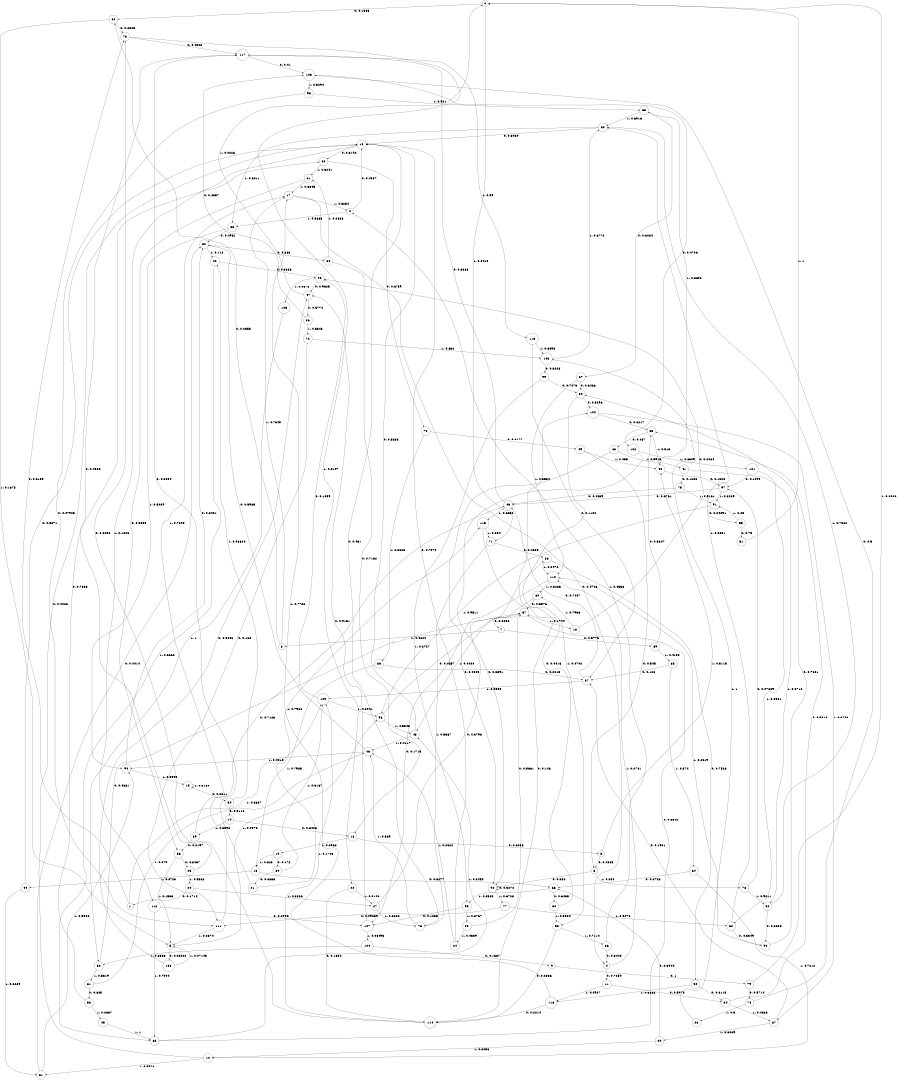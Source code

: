 digraph "ch21randomL10" {
size = "6,8.5";
ratio = "fill";
node [shape = circle];
node [fontsize = 24];
edge [fontsize = 24];
0 -> 83 [label = "0: 0.1585   "];
0 -> 71 [label = "1: 0.8415   "];
1 -> 73 [label = "0: 0.6133   "];
1 -> 109 [label = "1: 0.3867   "];
2 -> 10 [label = "0: 0.4337   "];
2 -> 33 [label = "1: 0.5663   "];
3 -> 6 [label = "0: 0.4885   "];
3 -> 40 [label = "1: 0.5115   "];
4 -> 11 [label = "0: 0.7259   "];
4 -> 110 [label = "1: 0.2741   "];
5 -> 108 [label = "0: 0.06222  "];
5 -> 96 [label = "1: 0.9378   "];
6 -> 92 [label = "0: 0.356    "];
6 -> 78 [label = "1: 0.644    "];
7 -> 69 [label = "0: 0.5776   "];
7 -> 8 [label = "1: 0.4224   "];
8 -> 83 [label = "0: 0.2355   "];
8 -> 17 [label = "1: 0.7645   "];
9 -> 79 [label = "0: 1        "];
10 -> 68 [label = "0: 0.8192   "];
10 -> 112 [label = "1: 0.1808   "];
11 -> 34 [label = "0: 0.5073   "];
11 -> 116 [label = "1: 0.4927   "];
12 -> 10 [label = "0: 0.4028   "];
12 -> 31 [label = "1: 0.5972   "];
13 -> 66 [label = "0: 0.3277   "];
13 -> 44 [label = "1: 0.6723   "];
14 -> 16 [label = "0: 0.6408   "];
14 -> 89 [label = "1: 0.3592   "];
15 -> 54 [label = "0: 0.6811   "];
15 -> 15 [label = "1: 0.3189   "];
16 -> 3 [label = "0: 0.6038   "];
16 -> 19 [label = "1: 0.3962   "];
17 -> 4 [label = "0: 0.4746   "];
17 -> 2 [label = "1: 0.5254   "];
18 -> 93 [label = "0: 0.2064   "];
18 -> 80 [label = "1: 0.7936   "];
19 -> 39 [label = "0: 0.172    "];
19 -> 13 [label = "1: 0.828    "];
20 -> 1 [label = "0: 0.1714   "];
20 -> 27 [label = "1: 0.8286   "];
21 -> 117 [label = "0: 0.2034   "];
21 -> 115 [label = "1: 0.7966   "];
22 -> 114 [label = "0: 0.1854   "];
22 -> 27 [label = "1: 0.8146   "];
23 -> 106 [label = "1: 1        "];
24 -> 10 [label = "0: 0.7378   "];
24 -> 46 [label = "1: 0.2622   "];
25 -> 117 [label = "0: 0.4338   "];
25 -> 20 [label = "1: 0.5662   "];
26 -> 103 [label = "0: 0.4357   "];
26 -> 72 [label = "1: 0.5643   "];
27 -> 38 [label = "0: 0.3798   "];
27 -> 76 [label = "1: 0.6202   "];
28 -> 92 [label = "0: 0.4085   "];
28 -> 41 [label = "1: 0.5915   "];
29 -> 66 [label = "0: 0.3944   "];
29 -> 12 [label = "1: 0.6056   "];
30 -> 100 [label = "0: 0.4416   "];
30 -> 53 [label = "1: 0.5584   "];
31 -> 82 [label = "0: 0.4414   "];
31 -> 94 [label = "1: 0.5586   "];
32 -> 57 [label = "0: 0.4681   "];
32 -> 81 [label = "1: 0.5319   "];
33 -> 82 [label = "0: 0.4961   "];
33 -> 94 [label = "1: 0.5039   "];
34 -> 35 [label = "0: 0.5312   "];
34 -> 87 [label = "1: 0.4688   "];
35 -> 28 [label = "0: 0.487    "];
35 -> 40 [label = "1: 0.513    "];
36 -> 4 [label = "0: 0.5442   "];
36 -> 2 [label = "1: 0.4558   "];
37 -> 43 [label = "0: 0.7407   "];
37 -> 109 [label = "1: 0.2593   "];
38 -> 50 [label = "0: 0.7528   "];
38 -> 110 [label = "1: 0.2472   "];
39 -> 21 [label = "0: 0.6833   "];
39 -> 109 [label = "1: 0.3167   "];
40 -> 97 [label = "0: 0.1308   "];
40 -> 63 [label = "1: 0.8692   "];
41 -> 75 [label = "0: 0.1288   "];
41 -> 52 [label = "1: 0.8712   "];
42 -> 93 [label = "0: 0.3338   "];
42 -> 65 [label = "1: 0.6662   "];
43 -> 117 [label = "0: 0.3368   "];
43 -> 115 [label = "1: 0.6632   "];
44 -> 10 [label = "0: 0.3371   "];
44 -> 31 [label = "1: 0.6629   "];
45 -> 65 [label = "1: 1        "];
46 -> 82 [label = "0: 0.5985   "];
46 -> 94 [label = "1: 0.4015   "];
47 -> 26 [label = "0: 0.5774   "];
47 -> 0 [label = "1: 0.4226   "];
48 -> 10 [label = "0: 0.5883   "];
48 -> 46 [label = "1: 0.4117   "];
49 -> 6 [label = "0: 0.545    "];
49 -> 40 [label = "1: 0.455    "];
50 -> 34 [label = "0: 0.6115   "];
50 -> 116 [label = "1: 0.3885   "];
51 -> 0 [label = "1: 1        "];
52 -> 90 [label = "0: 0.2638   "];
52 -> 60 [label = "1: 0.7362   "];
53 -> 114 [label = "0: 0.2886   "];
53 -> 36 [label = "1: 0.7114   "];
54 -> 14 [label = "0: 0.9118   "];
54 -> 42 [label = "1: 0.08824  "];
55 -> 51 [label = "0: 0.75     "];
55 -> 91 [label = "1: 0.25     "];
56 -> 25 [label = "0: 0.8467   "];
56 -> 5 [label = "1: 0.1533   "];
57 -> 7 [label = "0: 0.8256   "];
57 -> 18 [label = "1: 0.1744   "];
58 -> 68 [label = "0: 0.7333   "];
58 -> 45 [label = "1: 0.2667   "];
59 -> 100 [label = "0: 0.5298   "];
59 -> 53 [label = "1: 0.4702   "];
60 -> 10 [label = "0: 0.3989   "];
60 -> 33 [label = "1: 0.6011   "];
61 -> 56 [label = "0: 0.3355   "];
61 -> 17 [label = "1: 0.6645   "];
62 -> 90 [label = "0: 0.3349   "];
62 -> 60 [label = "1: 0.6651   "];
63 -> 67 [label = "0: 0.3084   "];
63 -> 60 [label = "1: 0.6916   "];
64 -> 66 [label = "0: 0.2788   "];
64 -> 12 [label = "1: 0.7212   "];
65 -> 57 [label = "0: 0.6542   "];
65 -> 48 [label = "1: 0.3458   "];
66 -> 30 [label = "0: 0.6435   "];
66 -> 95 [label = "1: 0.3565   "];
67 -> 59 [label = "0: 0.6466   "];
67 -> 110 [label = "1: 0.3534   "];
68 -> 70 [label = "0: 0.6759   "];
68 -> 61 [label = "1: 0.3241   "];
69 -> 35 [label = "0: 0.5847   "];
69 -> 85 [label = "1: 0.4153   "];
70 -> 49 [label = "0: 0.6177   "];
70 -> 86 [label = "1: 0.3823   "];
71 -> 38 [label = "0: 0.4633   "];
71 -> 76 [label = "1: 0.5367   "];
72 -> 111 [label = "0: 0.168    "];
72 -> 106 [label = "1: 0.832    "];
73 -> 117 [label = "0: 0.4803   "];
73 -> 22 [label = "1: 0.5197   "];
74 -> 103 [label = "0: 0.5      "];
74 -> 23 [label = "1: 0.5      "];
75 -> 43 [label = "0: 0.4839   "];
75 -> 91 [label = "1: 0.5161   "];
76 -> 10 [label = "0: 0.431    "];
76 -> 46 [label = "1: 0.569    "];
77 -> 111 [label = "0: 0.09239  "];
77 -> 62 [label = "1: 0.9076   "];
78 -> 97 [label = "0: 0.07889  "];
78 -> 52 [label = "1: 0.9211   "];
79 -> 74 [label = "0: 0.5714   "];
79 -> 0 [label = "1: 0.4286   "];
80 -> 57 [label = "0: 0.5576   "];
80 -> 48 [label = "1: 0.4424   "];
81 -> 58 [label = "0: 0.625    "];
81 -> 46 [label = "1: 0.375    "];
82 -> 84 [label = "0: 0.888    "];
82 -> 42 [label = "1: 0.112    "];
83 -> 73 [label = "0: 0.8325   "];
83 -> 5 [label = "1: 0.1675   "];
84 -> 16 [label = "0: 0.7162   "];
84 -> 61 [label = "1: 0.2838   "];
85 -> 37 [label = "0: 0.126    "];
85 -> 64 [label = "1: 0.874    "];
86 -> 37 [label = "0: 0.2015   "];
86 -> 13 [label = "1: 0.7985   "];
87 -> 37 [label = "0: 0.1931   "];
87 -> 29 [label = "1: 0.8069   "];
88 -> 57 [label = "0: 0.5661   "];
88 -> 24 [label = "1: 0.4339   "];
89 -> 56 [label = "0: 0.2197   "];
89 -> 17 [label = "1: 0.7803   "];
90 -> 59 [label = "0: 0.7681   "];
90 -> 110 [label = "1: 0.2319   "];
91 -> 55 [label = "0: 0.04891  "];
91 -> 96 [label = "1: 0.9511   "];
92 -> 92 [label = "0: 0.3272   "];
92 -> 77 [label = "1: 0.6728   "];
93 -> 47 [label = "0: 0.9625   "];
93 -> 105 [label = "1: 0.0375   "];
94 -> 82 [label = "0: 0.6401   "];
94 -> 15 [label = "1: 0.3599   "];
95 -> 107 [label = "0: 0.1233   "];
95 -> 88 [label = "1: 0.8767   "];
96 -> 57 [label = "0: 0.4657   "];
96 -> 48 [label = "1: 0.5343   "];
97 -> 43 [label = "0: 0.6761   "];
97 -> 91 [label = "1: 0.3239   "];
98 -> 111 [label = "0: 0.07903  "];
98 -> 63 [label = "1: 0.921    "];
99 -> 59 [label = "0: 0.7273   "];
99 -> 95 [label = "1: 0.2727   "];
100 -> 35 [label = "0: 0.6217   "];
100 -> 87 [label = "1: 0.3783   "];
101 -> 97 [label = "0: 0.1099   "];
101 -> 62 [label = "1: 0.8901   "];
102 -> 92 [label = "0: 0.3391   "];
102 -> 101 [label = "1: 0.6609   "];
103 -> 102 [label = "0: 0.4706   "];
103 -> 98 [label = "1: 0.5294   "];
104 -> 9 [label = "0: 0.1667   "];
104 -> 32 [label = "1: 0.8333   "];
105 -> 32 [label = "1: 1        "];
106 -> 99 [label = "0: 0.3228   "];
106 -> 60 [label = "1: 0.6772   "];
107 -> 47 [label = "0: 0.9151   "];
107 -> 104 [label = "1: 0.08493  "];
108 -> 47 [label = "0: 0.9286   "];
108 -> 5 [label = "1: 0.07143  "];
109 -> 93 [label = "0: 0.1059   "];
109 -> 96 [label = "1: 0.8941   "];
110 -> 107 [label = "0: 0.1715   "];
110 -> 80 [label = "1: 0.8285   "];
111 -> 43 [label = "0: 0.7126   "];
111 -> 5 [label = "1: 0.2874   "];
112 -> 107 [label = "0: 0.2996   "];
112 -> 65 [label = "1: 0.7004   "];
113 -> 37 [label = "0: 0.1102   "];
113 -> 106 [label = "1: 0.8898   "];
114 -> 73 [label = "0: 0.8252   "];
114 -> 109 [label = "1: 0.1748   "];
115 -> 114 [label = "0: 0.146    "];
115 -> 71 [label = "1: 0.854    "];
116 -> 114 [label = "0: 0.2214   "];
116 -> 17 [label = "1: 0.7786   "];
117 -> 103 [label = "0: 0.41     "];
117 -> 113 [label = "1: 0.59     "];
}